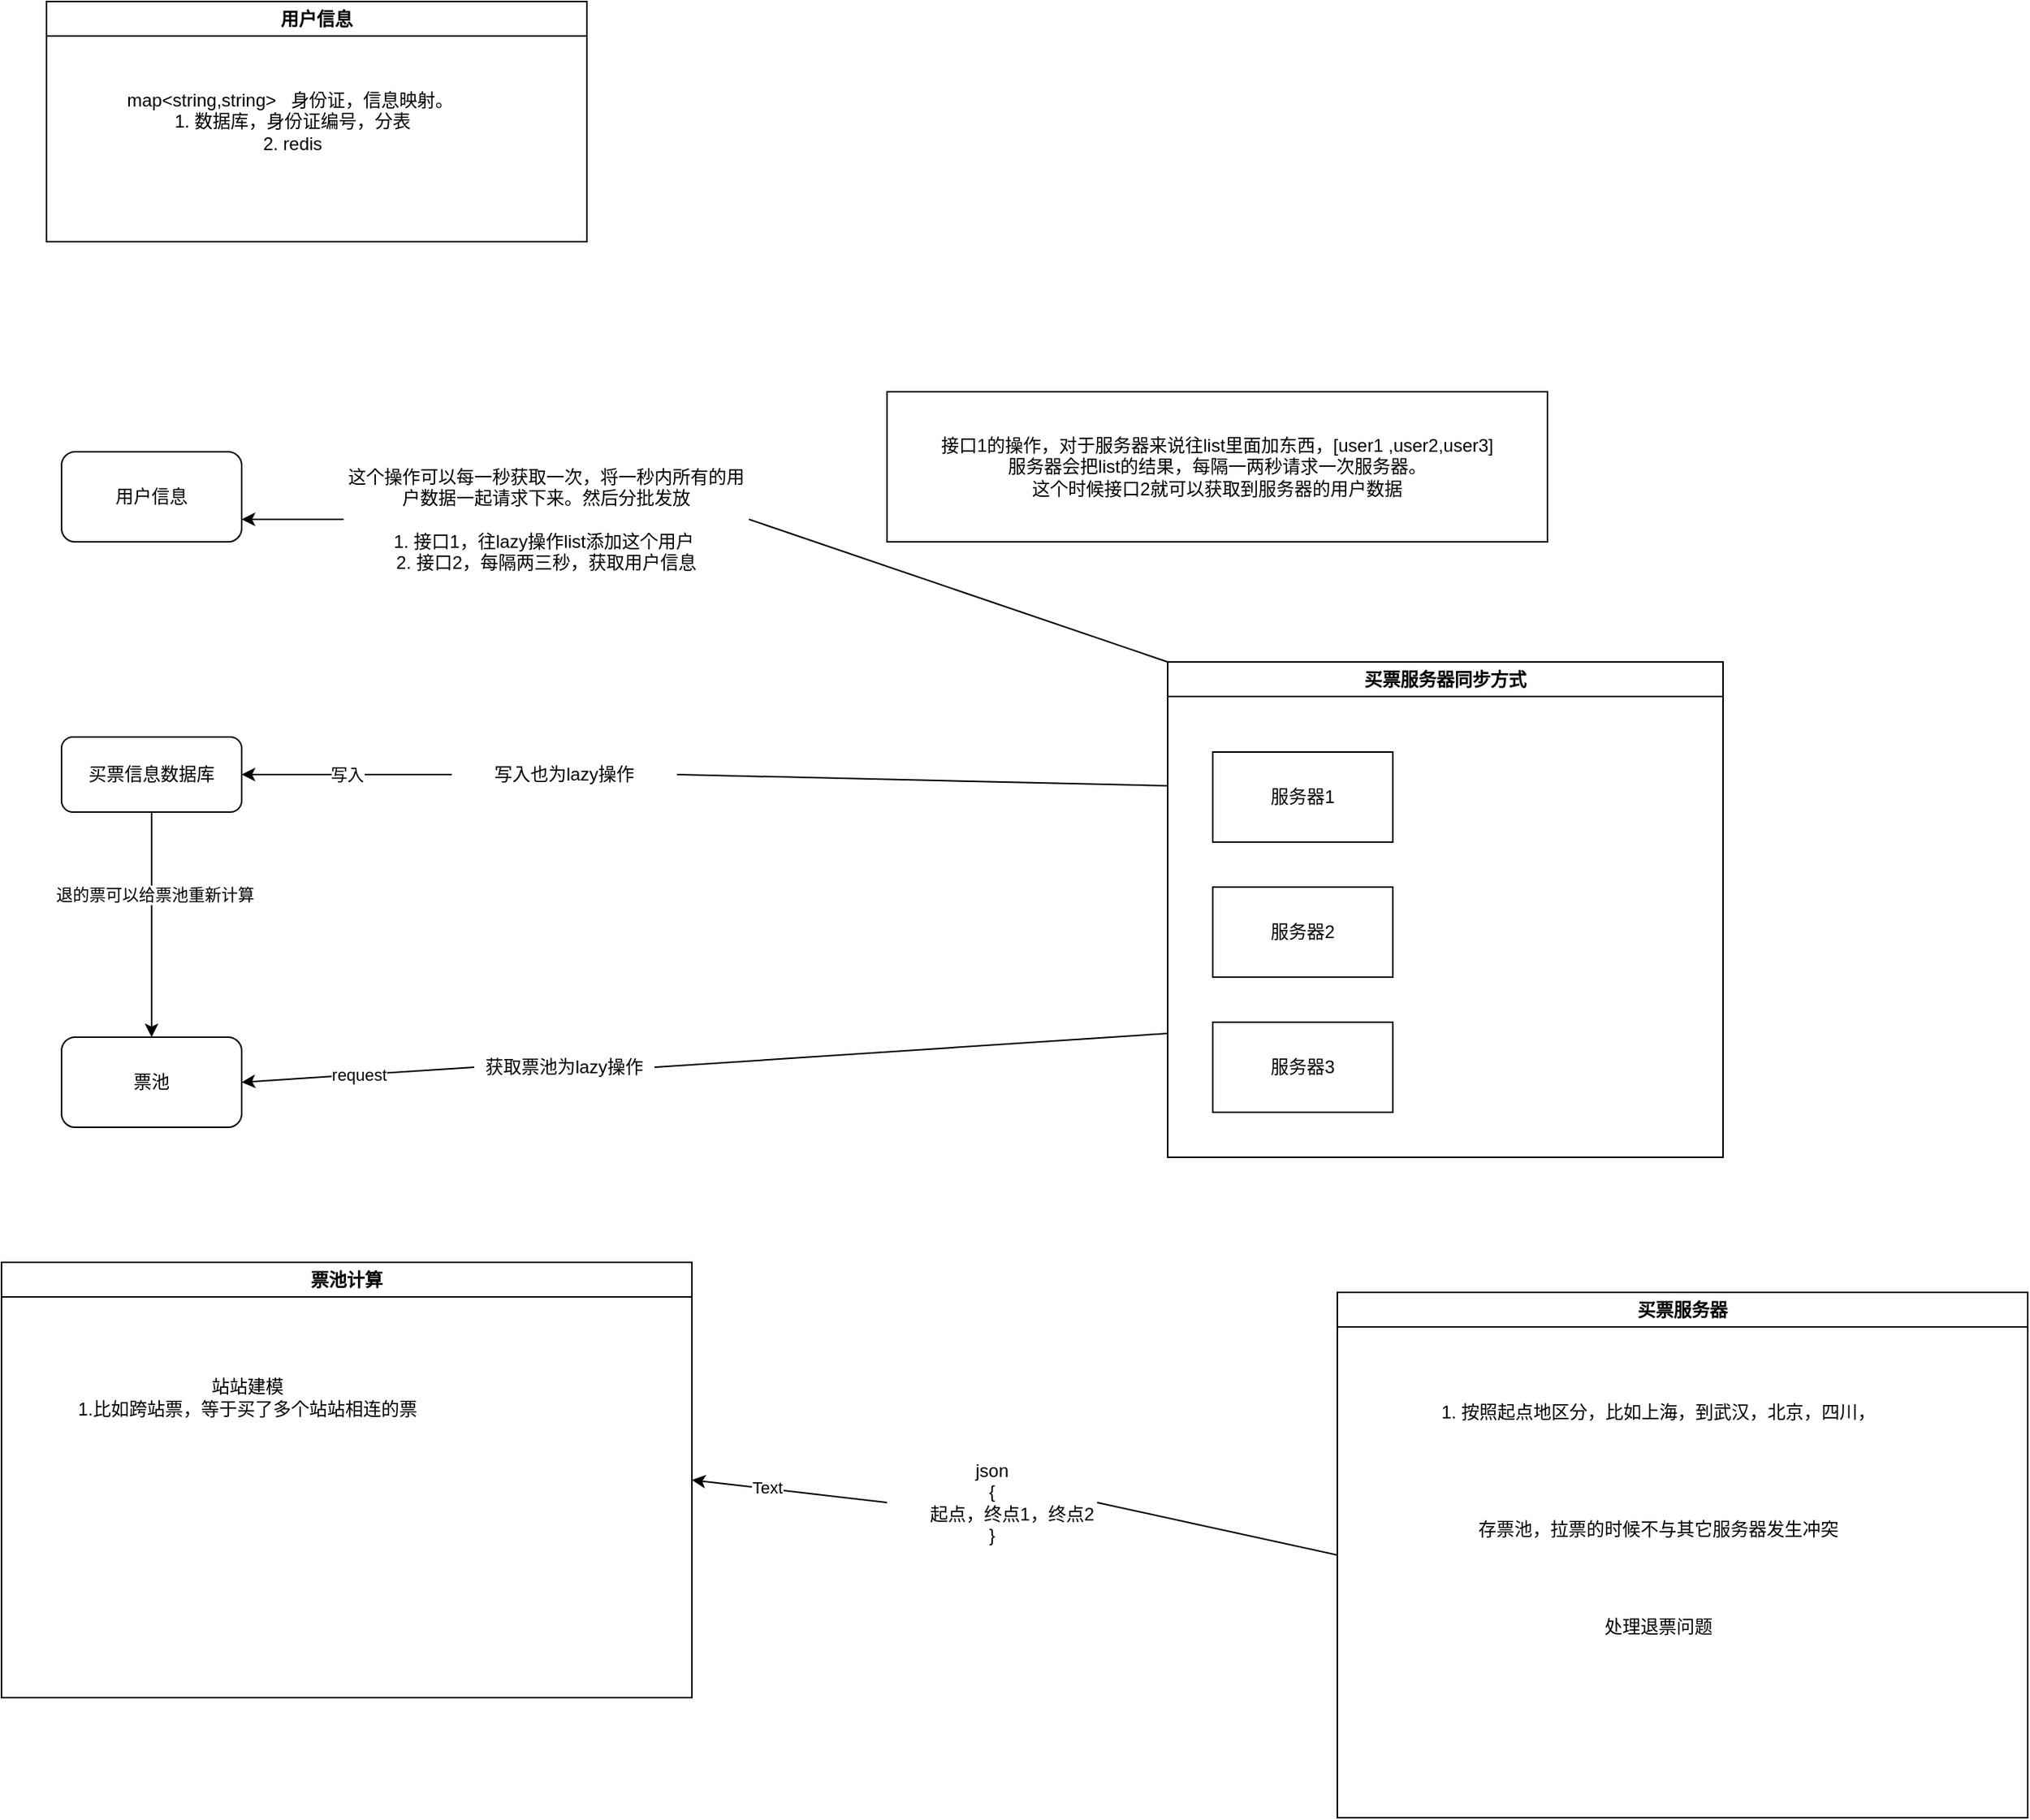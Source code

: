 <mxfile>
    <diagram id="IdUBzEOehrHBdc5XI0DA" name="第 1 页">
        <mxGraphModel dx="1795" dy="2227" grid="1" gridSize="10" guides="1" tooltips="1" connect="1" arrows="1" fold="1" page="1" pageScale="1" pageWidth="827" pageHeight="1169" math="0" shadow="0">
            <root>
                <mxCell id="0"/>
                <mxCell id="1" parent="0"/>
                <mxCell id="2" value="票池" style="rounded=1;whiteSpace=wrap;html=1;" parent="1" vertex="1">
                    <mxGeometry x="90" y="250" width="120" height="60" as="geometry"/>
                </mxCell>
                <mxCell id="36" style="edgeStyle=none;html=1;exitX=0.5;exitY=1;exitDx=0;exitDy=0;entryX=0.5;entryY=0;entryDx=0;entryDy=0;" parent="1" source="11" target="2" edge="1">
                    <mxGeometry relative="1" as="geometry"/>
                </mxCell>
                <mxCell id="37" value="退的票可以给票池重新计算" style="edgeLabel;html=1;align=center;verticalAlign=middle;resizable=0;points=[];" parent="36" vertex="1" connectable="0">
                    <mxGeometry x="-0.255" y="2" relative="1" as="geometry">
                        <mxPoint y="-1" as="offset"/>
                    </mxGeometry>
                </mxCell>
                <mxCell id="11" value="买票信息数据库" style="rounded=1;whiteSpace=wrap;html=1;" parent="1" vertex="1">
                    <mxGeometry x="90" y="50" width="120" height="50" as="geometry"/>
                </mxCell>
                <mxCell id="20" value="request" style="edgeStyle=none;html=1;exitX=0;exitY=0.5;exitDx=0;exitDy=0;entryX=1;entryY=0.5;entryDx=0;entryDy=0;startArrow=none;" parent="1" source="22" target="2" edge="1">
                    <mxGeometry relative="1" as="geometry"/>
                </mxCell>
                <mxCell id="21" value="写入" style="edgeStyle=none;html=1;entryX=1;entryY=0.5;entryDx=0;entryDy=0;startArrow=none;exitX=0;exitY=0.5;exitDx=0;exitDy=0;" parent="1" source="24" target="11" edge="1">
                    <mxGeometry relative="1" as="geometry">
                        <mxPoint x="390" y="155" as="sourcePoint"/>
                    </mxGeometry>
                </mxCell>
                <mxCell id="27" style="edgeStyle=none;html=1;exitX=0;exitY=0.5;exitDx=0;exitDy=0;entryX=1;entryY=0.75;entryDx=0;entryDy=0;startArrow=none;" parent="1" source="29" target="26" edge="1">
                    <mxGeometry relative="1" as="geometry"/>
                </mxCell>
                <mxCell id="17" value="买票服务器同步方式" style="swimlane;whiteSpace=wrap;html=1;" parent="1" vertex="1">
                    <mxGeometry x="827" width="370" height="330" as="geometry"/>
                </mxCell>
                <mxCell id="5" value="服务器3" style="rounded=0;whiteSpace=wrap;html=1;" parent="17" vertex="1">
                    <mxGeometry x="30" y="240" width="120" height="60" as="geometry"/>
                </mxCell>
                <mxCell id="4" value="服务器2" style="rounded=0;whiteSpace=wrap;html=1;" parent="17" vertex="1">
                    <mxGeometry x="30" y="150" width="120" height="60" as="geometry"/>
                </mxCell>
                <mxCell id="3" value="服务器1" style="rounded=0;whiteSpace=wrap;html=1;" parent="17" vertex="1">
                    <mxGeometry x="30" y="60" width="120" height="60" as="geometry"/>
                </mxCell>
                <mxCell id="23" value="" style="edgeStyle=none;html=1;entryX=1;entryY=0.5;entryDx=0;entryDy=0;endArrow=none;exitX=0;exitY=0.25;exitDx=0;exitDy=0;" parent="1" source="17" target="24" edge="1">
                    <mxGeometry relative="1" as="geometry">
                        <mxPoint x="610" y="140" as="sourcePoint"/>
                        <mxPoint x="250" y="130.0" as="targetPoint"/>
                    </mxGeometry>
                </mxCell>
                <mxCell id="24" value="写入也为lazy操作&lt;br&gt;" style="text;html=1;strokeColor=none;fillColor=none;align=center;verticalAlign=middle;whiteSpace=wrap;rounded=0;" parent="1" vertex="1">
                    <mxGeometry x="350" y="45" width="150" height="60" as="geometry"/>
                </mxCell>
                <mxCell id="25" value="" style="edgeStyle=none;html=1;exitX=0;exitY=0.75;exitDx=0;exitDy=0;entryX=1;entryY=0.5;entryDx=0;entryDy=0;endArrow=none;" parent="1" source="17" target="22" edge="1">
                    <mxGeometry relative="1" as="geometry">
                        <mxPoint x="580" y="327.5" as="sourcePoint"/>
                        <mxPoint x="250" y="380" as="targetPoint"/>
                    </mxGeometry>
                </mxCell>
                <mxCell id="22" value="获取票池为lazy操作" style="text;html=1;strokeColor=none;fillColor=none;align=center;verticalAlign=middle;whiteSpace=wrap;rounded=0;" parent="1" vertex="1">
                    <mxGeometry x="365" y="240" width="120" height="60" as="geometry"/>
                </mxCell>
                <mxCell id="26" value="用户信息" style="rounded=1;whiteSpace=wrap;html=1;" parent="1" vertex="1">
                    <mxGeometry x="90" y="-140" width="120" height="60" as="geometry"/>
                </mxCell>
                <mxCell id="28" value="" style="edgeStyle=none;html=1;exitX=0;exitY=0;exitDx=0;exitDy=0;entryX=1;entryY=0.5;entryDx=0;entryDy=0;endArrow=none;" parent="1" source="17" target="29" edge="1">
                    <mxGeometry relative="1" as="geometry">
                        <mxPoint x="580" y="80" as="sourcePoint"/>
                        <mxPoint x="250" y="-15" as="targetPoint"/>
                    </mxGeometry>
                </mxCell>
                <mxCell id="29" value="这个操作可以每一秒获取一次，将一秒内所有的用户数据一起请求下来。然后分批发放&lt;br&gt;&lt;br&gt;1. 接口1，往lazy操作list添加这个用户&amp;nbsp;&lt;br&gt;2. 接口2，每隔两三秒，获取用户信息" style="text;html=1;strokeColor=none;fillColor=none;align=center;verticalAlign=middle;whiteSpace=wrap;rounded=0;" parent="1" vertex="1">
                    <mxGeometry x="278" y="-190" width="270" height="190" as="geometry"/>
                </mxCell>
                <mxCell id="30" value="票池计算" style="swimlane;whiteSpace=wrap;html=1;" parent="1" vertex="1">
                    <mxGeometry x="50" y="400" width="460" height="290" as="geometry"/>
                </mxCell>
                <mxCell id="40" value="站站建模&lt;br&gt;1.比如跨站票，等于买了多个站站相连的票" style="text;html=1;strokeColor=none;fillColor=none;align=center;verticalAlign=middle;whiteSpace=wrap;rounded=0;" parent="30" vertex="1">
                    <mxGeometry x="18" y="50" width="292" height="80" as="geometry"/>
                </mxCell>
                <mxCell id="31" value="接口1的操作，对于服务器来说往list里面加东西，[user1 ,user2,user3]&lt;br&gt;服务器会把list的结果，每隔一两秒请求一次服务器。&lt;br&gt;这个时候接口2就可以获取到服务器的用户数据" style="rounded=0;whiteSpace=wrap;html=1;" parent="1" vertex="1">
                    <mxGeometry x="640" y="-180" width="440" height="100" as="geometry"/>
                </mxCell>
                <mxCell id="32" value="用户信息" style="swimlane;whiteSpace=wrap;html=1;" parent="1" vertex="1">
                    <mxGeometry x="80" y="-440" width="360" height="160" as="geometry"/>
                </mxCell>
                <mxCell id="35" value="map&amp;lt;string,string&amp;gt;&amp;nbsp; &amp;nbsp;身份证，信息映射。&amp;nbsp;&lt;br&gt;1. 数据库，身份证编号，分表&lt;br&gt;2. redis" style="text;html=1;strokeColor=none;fillColor=none;align=center;verticalAlign=middle;whiteSpace=wrap;rounded=0;" parent="32" vertex="1">
                    <mxGeometry x="18" y="40" width="292" height="80" as="geometry"/>
                </mxCell>
                <mxCell id="45" style="edgeStyle=none;html=1;exitX=0;exitY=0.5;exitDx=0;exitDy=0;entryX=1;entryY=0.5;entryDx=0;entryDy=0;startArrow=none;" edge="1" parent="1" source="49" target="30">
                    <mxGeometry relative="1" as="geometry"/>
                </mxCell>
                <mxCell id="46" value="Text" style="edgeLabel;html=1;align=center;verticalAlign=middle;resizable=0;points=[];" vertex="1" connectable="0" parent="45">
                    <mxGeometry x="0.238" y="-1" relative="1" as="geometry">
                        <mxPoint as="offset"/>
                    </mxGeometry>
                </mxCell>
                <mxCell id="41" value="买票服务器" style="swimlane;whiteSpace=wrap;html=1;" parent="1" vertex="1">
                    <mxGeometry x="940" y="420" width="460" height="350" as="geometry"/>
                </mxCell>
                <mxCell id="42" value="1. 按照起点地区分，比如上海，到武汉，北京，四川，" style="text;html=1;strokeColor=none;fillColor=none;align=center;verticalAlign=middle;whiteSpace=wrap;rounded=0;" parent="41" vertex="1">
                    <mxGeometry x="18" y="50" width="392" height="60" as="geometry"/>
                </mxCell>
                <mxCell id="44" value="存票池，拉票的时候不与其它服务器发生冲突" style="text;html=1;strokeColor=none;fillColor=none;align=center;verticalAlign=middle;whiteSpace=wrap;rounded=0;" parent="41" vertex="1">
                    <mxGeometry x="58" y="125" width="312" height="65" as="geometry"/>
                </mxCell>
                <mxCell id="51" value="处理退票问题" style="text;html=1;strokeColor=none;fillColor=none;align=center;verticalAlign=middle;whiteSpace=wrap;rounded=0;" vertex="1" parent="41">
                    <mxGeometry x="58" y="190" width="312" height="65" as="geometry"/>
                </mxCell>
                <mxCell id="47" value="" style="edgeStyle=none;html=1;exitX=0;exitY=0.5;exitDx=0;exitDy=0;entryX=1;entryY=0.5;entryDx=0;entryDy=0;endArrow=none;" edge="1" parent="1" source="41" target="49">
                    <mxGeometry relative="1" as="geometry">
                        <mxPoint x="1040" y="660" as="sourcePoint"/>
                        <mxPoint x="556" y="660" as="targetPoint"/>
                    </mxGeometry>
                </mxCell>
                <mxCell id="49" value="json&lt;br&gt;{&lt;br&gt;&lt;span style=&quot;white-space: pre;&quot;&gt;&#9;&lt;/span&gt;起点，终点1，终点2&lt;br&gt;}" style="text;html=1;strokeColor=none;fillColor=none;align=center;verticalAlign=middle;whiteSpace=wrap;rounded=0;" vertex="1" parent="1">
                    <mxGeometry x="640" y="501.25" width="140" height="117.5" as="geometry"/>
                </mxCell>
            </root>
        </mxGraphModel>
    </diagram>
</mxfile>